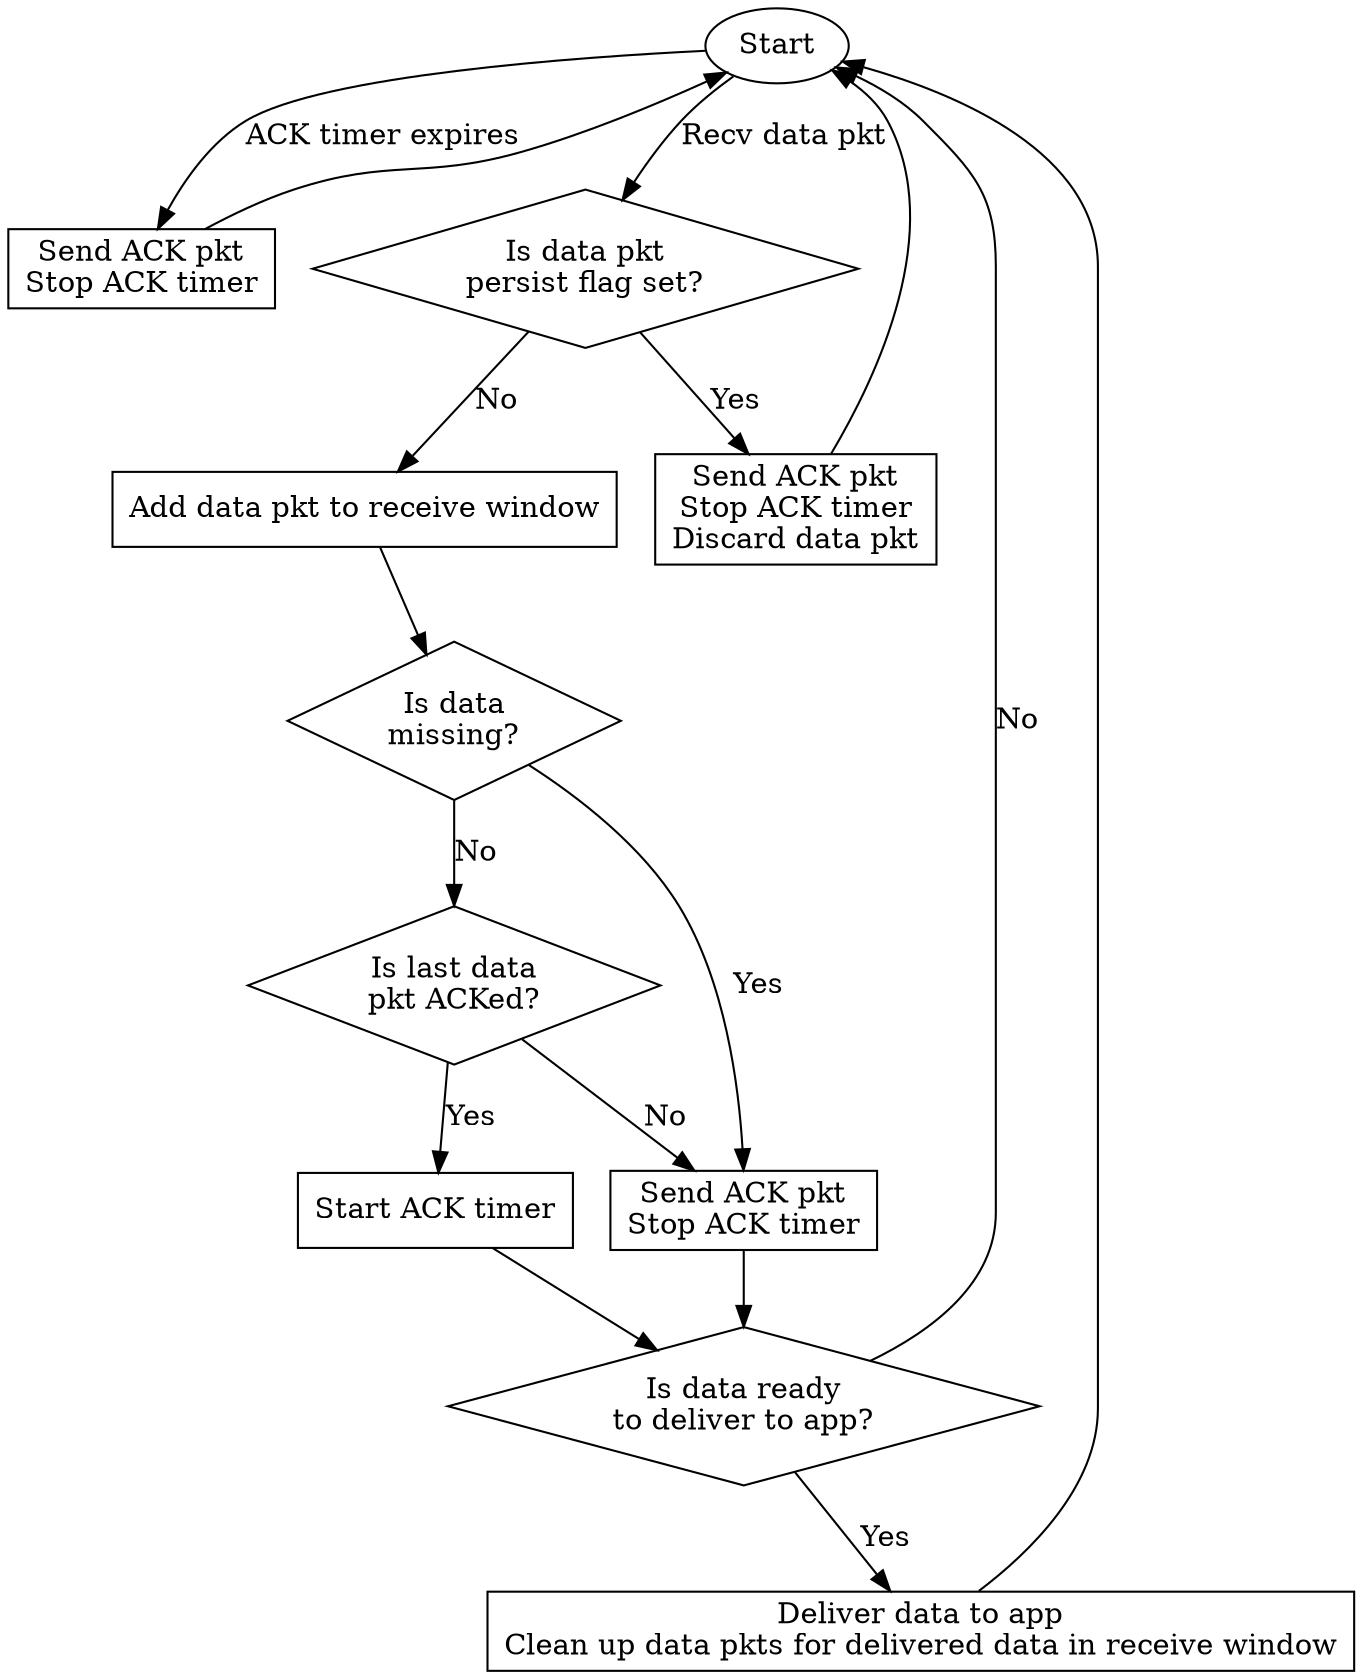 digraph sliq_data_receive {
    strt [ shape = ellipse, label = "Start" ];
    blk1 [ shape = box,     label = "Send ACK pkt\nStop ACK timer\nDiscard data pkt" ];
    blk2 [ shape = box,     label = "Add data pkt to receive window" ];
    blk3 [ shape = box,     label = "Send ACK pkt\nStop ACK timer" ];
    blk4 [ shape = box,     label = "Start ACK timer" ];
    blk5 [ shape = box,     label = "Deliver data to app\nClean up data pkts for delivered data in receive window" ];
    blk6 [ shape = box,     label = "Send ACK pkt\nStop ACK timer" ];
    dsc1 [ shape = diamond, label = "Is data pkt\npersist flag set?" ];
    dsc2 [ shape = diamond, label = "Is data\nmissing?" ];
    dsc3 [ shape = diamond, label = "Is last data\npkt ACKed?" ];
    dsc4 [ shape = diamond, label = "Is data ready\nto deliver to app?" ];

    strt -> dsc1 [ label = "Recv data pkt" ];

    dsc1 -> blk1 [ label = "Yes" ];
    blk1 -> strt;

    dsc1 -> blk2 [ label = "No" ];
    blk2 -> dsc2;

    dsc2 -> blk3 [ label = "Yes" ];
    blk3 -> dsc4;

    dsc2 -> dsc3 [ label = "No" ];
    dsc3 -> blk3 [ label = "No" ];
    dsc3 -> blk4 [ label = "Yes" ];
    blk4 -> dsc4;

    dsc4 -> blk5 [ label = "Yes" ];
    blk5 -> strt;
    dsc4 -> strt [ label = "No" ];

    strt -> blk6 [ label = "ACK timer expires" ];
    blk6 -> strt;
}
